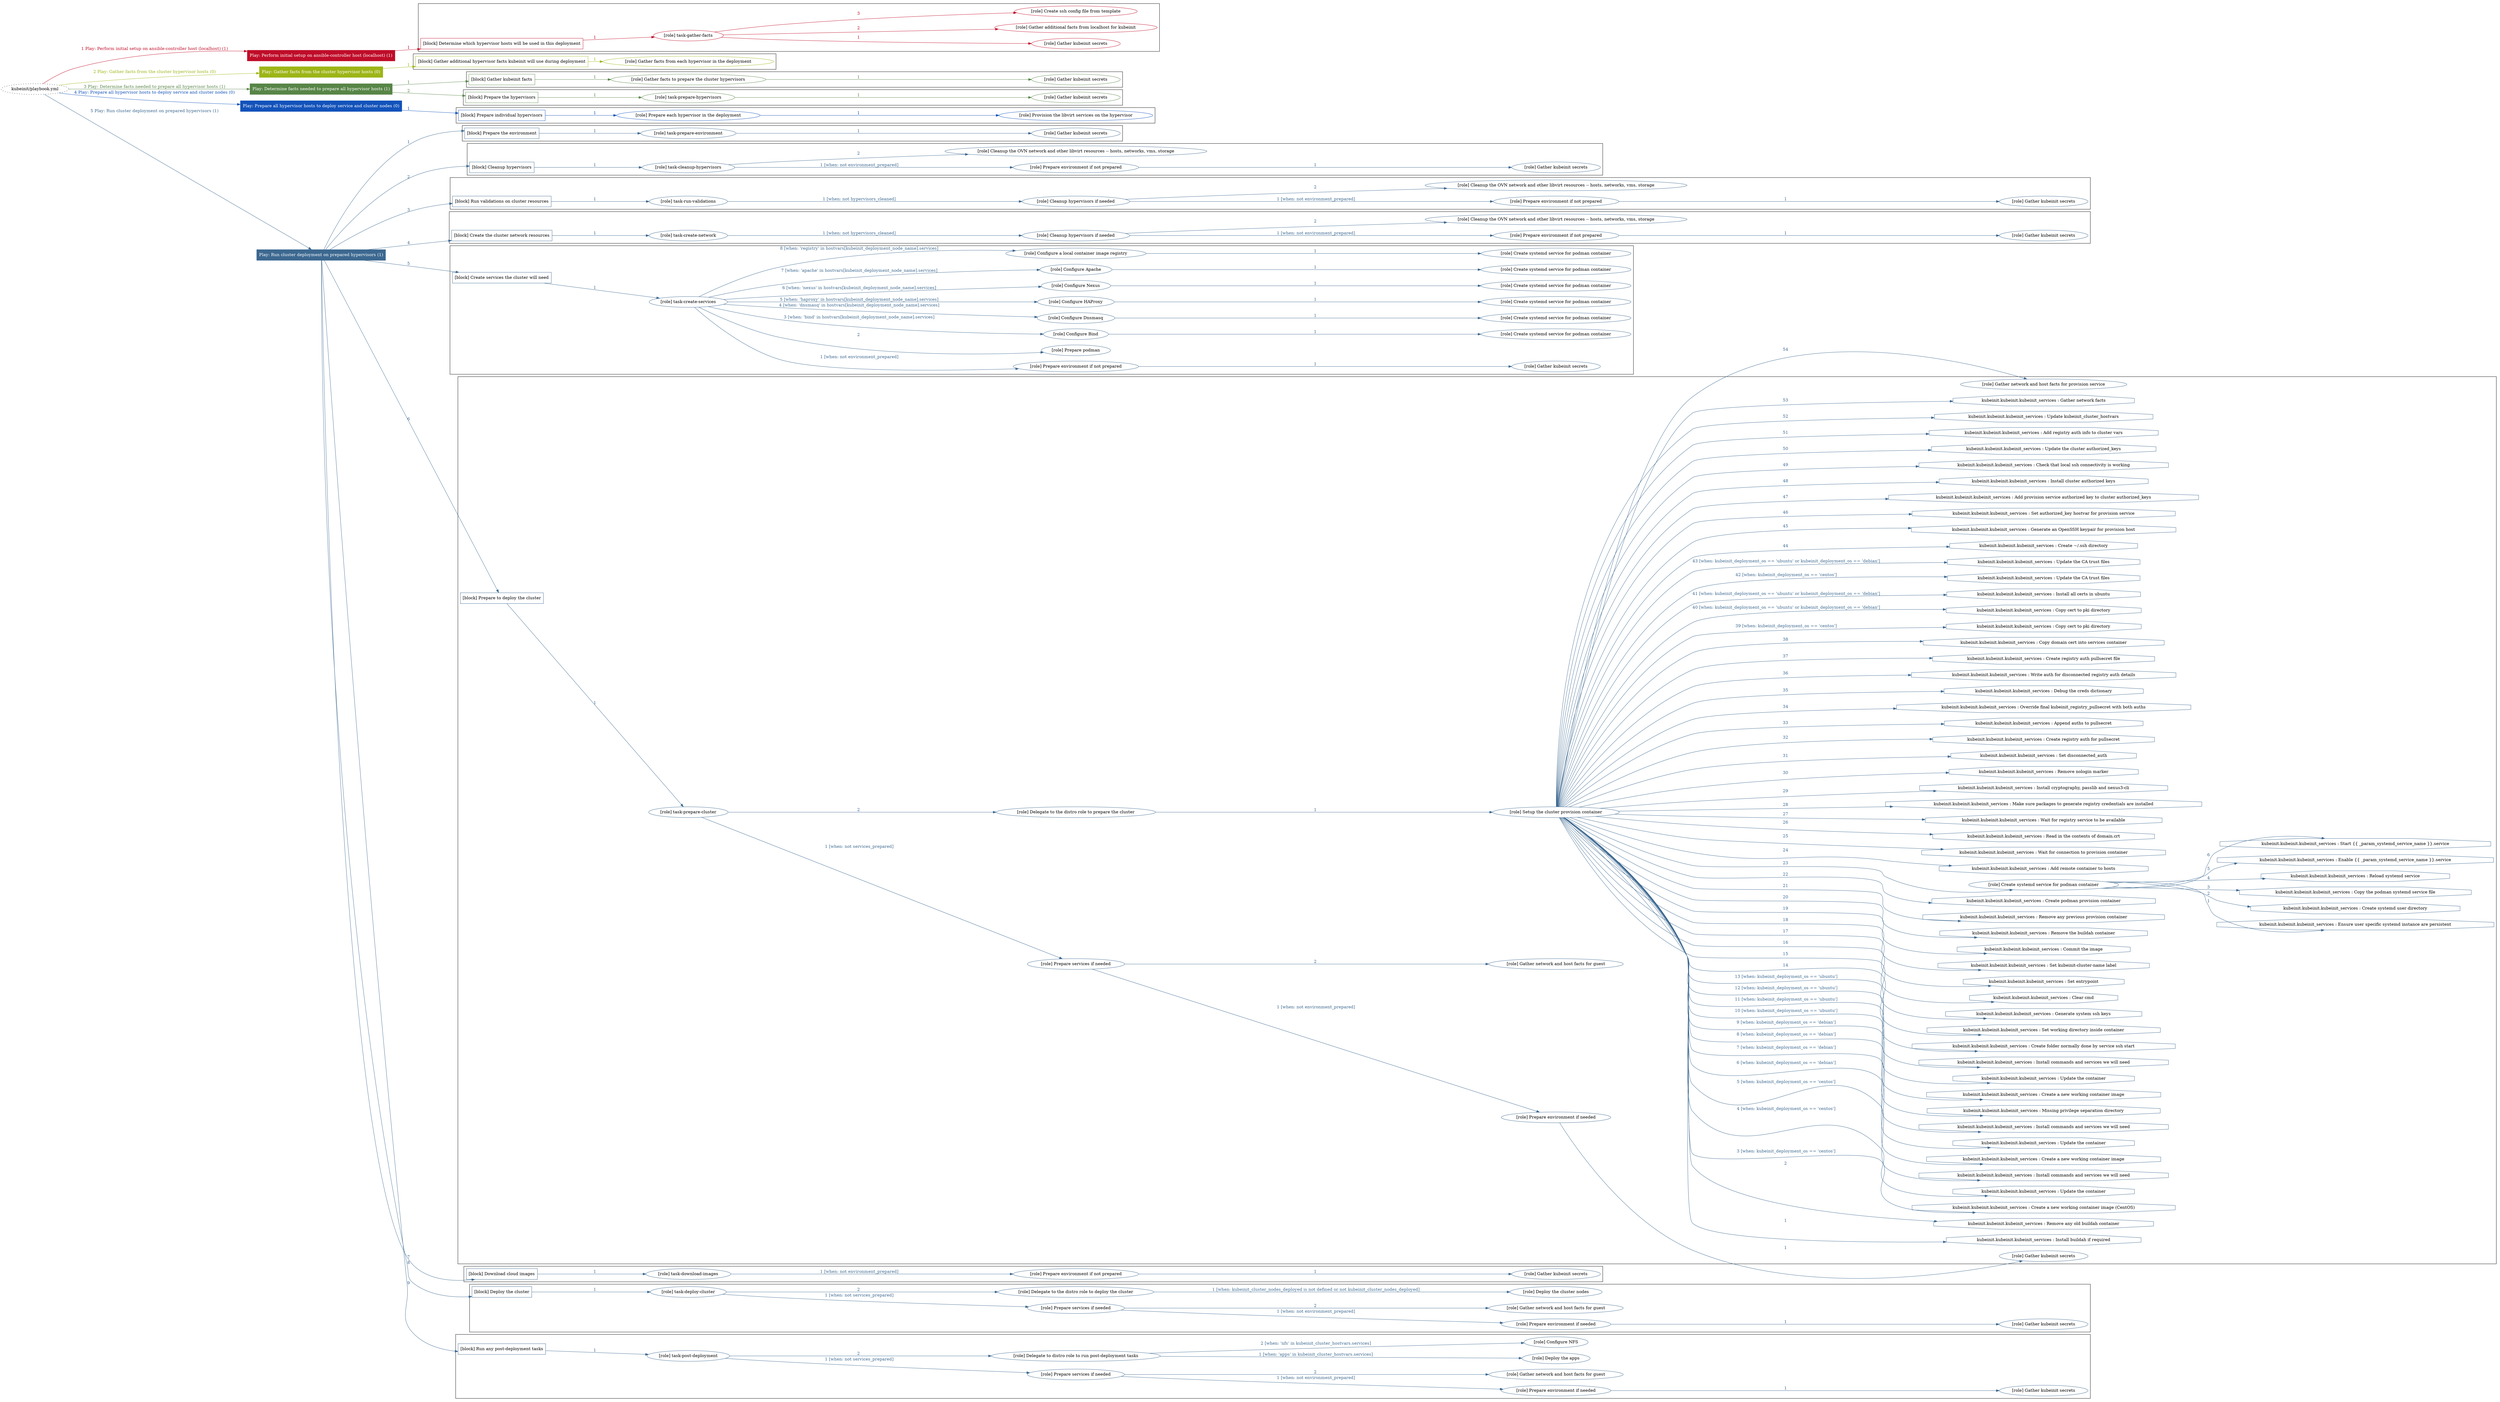 digraph {
	graph [concentrate=true ordering=in rankdir=LR ratio=fill]
	edge [esep=5 sep=10]
	"kubeinit/playbook.yml" [URL="/home/runner/work/kubeinit/kubeinit/kubeinit/playbook.yml" id=playbook_b22486cf style=dotted]
	"kubeinit/playbook.yml" -> play_ed430661 [label="1 Play: Perform initial setup on ansible-controller host (localhost) (1)" color="#bf0d29" fontcolor="#bf0d29" id=edge_play_ed430661 labeltooltip="1 Play: Perform initial setup on ansible-controller host (localhost) (1)" tooltip="1 Play: Perform initial setup on ansible-controller host (localhost) (1)"]
	subgraph "Play: Perform initial setup on ansible-controller host (localhost) (1)" {
		play_ed430661 [label="Play: Perform initial setup on ansible-controller host (localhost) (1)" URL="/home/runner/work/kubeinit/kubeinit/kubeinit/playbook.yml" color="#bf0d29" fontcolor="#ffffff" id=play_ed430661 shape=box style=filled tooltip=localhost]
		play_ed430661 -> block_0563094c [label=1 color="#bf0d29" fontcolor="#bf0d29" id=edge_block_0563094c labeltooltip=1 tooltip=1]
		subgraph cluster_block_0563094c {
			block_0563094c [label="[block] Determine which hypervisor hosts will be used in this deployment" URL="/home/runner/work/kubeinit/kubeinit/kubeinit/playbook.yml" color="#bf0d29" id=block_0563094c labeltooltip="Determine which hypervisor hosts will be used in this deployment" shape=box tooltip="Determine which hypervisor hosts will be used in this deployment"]
			block_0563094c -> role_6298880d [label="1 " color="#bf0d29" fontcolor="#bf0d29" id=edge_role_6298880d labeltooltip="1 " tooltip="1 "]
			subgraph "task-gather-facts" {
				role_6298880d [label="[role] task-gather-facts" URL="/home/runner/work/kubeinit/kubeinit/kubeinit/playbook.yml" color="#bf0d29" id=role_6298880d tooltip="task-gather-facts"]
				role_6298880d -> role_b2719ce1 [label="1 " color="#bf0d29" fontcolor="#bf0d29" id=edge_role_b2719ce1 labeltooltip="1 " tooltip="1 "]
				subgraph "Gather kubeinit secrets" {
					role_b2719ce1 [label="[role] Gather kubeinit secrets" URL="/home/runner/.ansible/collections/ansible_collections/kubeinit/kubeinit/roles/kubeinit_prepare/tasks/build_hypervisors_group.yml" color="#bf0d29" id=role_b2719ce1 tooltip="Gather kubeinit secrets"]
				}
				role_6298880d -> role_e48821e3 [label="2 " color="#bf0d29" fontcolor="#bf0d29" id=edge_role_e48821e3 labeltooltip="2 " tooltip="2 "]
				subgraph "Gather additional facts from localhost for kubeinit" {
					role_e48821e3 [label="[role] Gather additional facts from localhost for kubeinit" URL="/home/runner/.ansible/collections/ansible_collections/kubeinit/kubeinit/roles/kubeinit_prepare/tasks/build_hypervisors_group.yml" color="#bf0d29" id=role_e48821e3 tooltip="Gather additional facts from localhost for kubeinit"]
				}
				role_6298880d -> role_776dc6ee [label="3 " color="#bf0d29" fontcolor="#bf0d29" id=edge_role_776dc6ee labeltooltip="3 " tooltip="3 "]
				subgraph "Create ssh config file from template" {
					role_776dc6ee [label="[role] Create ssh config file from template" URL="/home/runner/.ansible/collections/ansible_collections/kubeinit/kubeinit/roles/kubeinit_prepare/tasks/build_hypervisors_group.yml" color="#bf0d29" id=role_776dc6ee tooltip="Create ssh config file from template"]
				}
			}
		}
	}
	"kubeinit/playbook.yml" -> play_5661a9ae [label="2 Play: Gather facts from the cluster hypervisor hosts (0)" color="#9db517" fontcolor="#9db517" id=edge_play_5661a9ae labeltooltip="2 Play: Gather facts from the cluster hypervisor hosts (0)" tooltip="2 Play: Gather facts from the cluster hypervisor hosts (0)"]
	subgraph "Play: Gather facts from the cluster hypervisor hosts (0)" {
		play_5661a9ae [label="Play: Gather facts from the cluster hypervisor hosts (0)" URL="/home/runner/work/kubeinit/kubeinit/kubeinit/playbook.yml" color="#9db517" fontcolor="#ffffff" id=play_5661a9ae shape=box style=filled tooltip="Play: Gather facts from the cluster hypervisor hosts (0)"]
		play_5661a9ae -> block_b4fe7f0a [label=1 color="#9db517" fontcolor="#9db517" id=edge_block_b4fe7f0a labeltooltip=1 tooltip=1]
		subgraph cluster_block_b4fe7f0a {
			block_b4fe7f0a [label="[block] Gather additional hypervisor facts kubeinit will use during deployment" URL="/home/runner/work/kubeinit/kubeinit/kubeinit/playbook.yml" color="#9db517" id=block_b4fe7f0a labeltooltip="Gather additional hypervisor facts kubeinit will use during deployment" shape=box tooltip="Gather additional hypervisor facts kubeinit will use during deployment"]
			block_b4fe7f0a -> role_0ab081e5 [label="1 " color="#9db517" fontcolor="#9db517" id=edge_role_0ab081e5 labeltooltip="1 " tooltip="1 "]
			subgraph "Gather facts from each hypervisor in the deployment" {
				role_0ab081e5 [label="[role] Gather facts from each hypervisor in the deployment" URL="/home/runner/work/kubeinit/kubeinit/kubeinit/playbook.yml" color="#9db517" id=role_0ab081e5 tooltip="Gather facts from each hypervisor in the deployment"]
			}
		}
	}
	"kubeinit/playbook.yml" -> play_d8ea5a8f [label="3 Play: Determine facts needed to prepare all hypervisor hosts (1)" color="#578547" fontcolor="#578547" id=edge_play_d8ea5a8f labeltooltip="3 Play: Determine facts needed to prepare all hypervisor hosts (1)" tooltip="3 Play: Determine facts needed to prepare all hypervisor hosts (1)"]
	subgraph "Play: Determine facts needed to prepare all hypervisor hosts (1)" {
		play_d8ea5a8f [label="Play: Determine facts needed to prepare all hypervisor hosts (1)" URL="/home/runner/work/kubeinit/kubeinit/kubeinit/playbook.yml" color="#578547" fontcolor="#ffffff" id=play_d8ea5a8f shape=box style=filled tooltip=localhost]
		play_d8ea5a8f -> block_caa732b7 [label=1 color="#578547" fontcolor="#578547" id=edge_block_caa732b7 labeltooltip=1 tooltip=1]
		subgraph cluster_block_caa732b7 {
			block_caa732b7 [label="[block] Gather kubeinit facts" URL="/home/runner/work/kubeinit/kubeinit/kubeinit/playbook.yml" color="#578547" id=block_caa732b7 labeltooltip="Gather kubeinit facts" shape=box tooltip="Gather kubeinit facts"]
			block_caa732b7 -> role_30200107 [label="1 " color="#578547" fontcolor="#578547" id=edge_role_30200107 labeltooltip="1 " tooltip="1 "]
			subgraph "Gather facts to prepare the cluster hypervisors" {
				role_30200107 [label="[role] Gather facts to prepare the cluster hypervisors" URL="/home/runner/work/kubeinit/kubeinit/kubeinit/playbook.yml" color="#578547" id=role_30200107 tooltip="Gather facts to prepare the cluster hypervisors"]
				role_30200107 -> role_2a52de3d [label="1 " color="#578547" fontcolor="#578547" id=edge_role_2a52de3d labeltooltip="1 " tooltip="1 "]
				subgraph "Gather kubeinit secrets" {
					role_2a52de3d [label="[role] Gather kubeinit secrets" URL="/home/runner/.ansible/collections/ansible_collections/kubeinit/kubeinit/roles/kubeinit_prepare/tasks/gather_kubeinit_facts.yml" color="#578547" id=role_2a52de3d tooltip="Gather kubeinit secrets"]
				}
			}
		}
		play_d8ea5a8f -> block_52492caa [label=2 color="#578547" fontcolor="#578547" id=edge_block_52492caa labeltooltip=2 tooltip=2]
		subgraph cluster_block_52492caa {
			block_52492caa [label="[block] Prepare the hypervisors" URL="/home/runner/work/kubeinit/kubeinit/kubeinit/playbook.yml" color="#578547" id=block_52492caa labeltooltip="Prepare the hypervisors" shape=box tooltip="Prepare the hypervisors"]
			block_52492caa -> role_7502efdb [label="1 " color="#578547" fontcolor="#578547" id=edge_role_7502efdb labeltooltip="1 " tooltip="1 "]
			subgraph "task-prepare-hypervisors" {
				role_7502efdb [label="[role] task-prepare-hypervisors" URL="/home/runner/work/kubeinit/kubeinit/kubeinit/playbook.yml" color="#578547" id=role_7502efdb tooltip="task-prepare-hypervisors"]
				role_7502efdb -> role_49932d17 [label="1 " color="#578547" fontcolor="#578547" id=edge_role_49932d17 labeltooltip="1 " tooltip="1 "]
				subgraph "Gather kubeinit secrets" {
					role_49932d17 [label="[role] Gather kubeinit secrets" URL="/home/runner/.ansible/collections/ansible_collections/kubeinit/kubeinit/roles/kubeinit_prepare/tasks/gather_kubeinit_facts.yml" color="#578547" id=role_49932d17 tooltip="Gather kubeinit secrets"]
				}
			}
		}
	}
	"kubeinit/playbook.yml" -> play_d3f556d3 [label="4 Play: Prepare all hypervisor hosts to deploy service and cluster nodes (0)" color="#1252ba" fontcolor="#1252ba" id=edge_play_d3f556d3 labeltooltip="4 Play: Prepare all hypervisor hosts to deploy service and cluster nodes (0)" tooltip="4 Play: Prepare all hypervisor hosts to deploy service and cluster nodes (0)"]
	subgraph "Play: Prepare all hypervisor hosts to deploy service and cluster nodes (0)" {
		play_d3f556d3 [label="Play: Prepare all hypervisor hosts to deploy service and cluster nodes (0)" URL="/home/runner/work/kubeinit/kubeinit/kubeinit/playbook.yml" color="#1252ba" fontcolor="#ffffff" id=play_d3f556d3 shape=box style=filled tooltip="Play: Prepare all hypervisor hosts to deploy service and cluster nodes (0)"]
		play_d3f556d3 -> block_97c377a5 [label=1 color="#1252ba" fontcolor="#1252ba" id=edge_block_97c377a5 labeltooltip=1 tooltip=1]
		subgraph cluster_block_97c377a5 {
			block_97c377a5 [label="[block] Prepare individual hypervisors" URL="/home/runner/work/kubeinit/kubeinit/kubeinit/playbook.yml" color="#1252ba" id=block_97c377a5 labeltooltip="Prepare individual hypervisors" shape=box tooltip="Prepare individual hypervisors"]
			block_97c377a5 -> role_9dabc761 [label="1 " color="#1252ba" fontcolor="#1252ba" id=edge_role_9dabc761 labeltooltip="1 " tooltip="1 "]
			subgraph "Prepare each hypervisor in the deployment" {
				role_9dabc761 [label="[role] Prepare each hypervisor in the deployment" URL="/home/runner/work/kubeinit/kubeinit/kubeinit/playbook.yml" color="#1252ba" id=role_9dabc761 tooltip="Prepare each hypervisor in the deployment"]
				role_9dabc761 -> role_e6dbce52 [label="1 " color="#1252ba" fontcolor="#1252ba" id=edge_role_e6dbce52 labeltooltip="1 " tooltip="1 "]
				subgraph "Provision the libvirt services on the hypervisor" {
					role_e6dbce52 [label="[role] Provision the libvirt services on the hypervisor" URL="/home/runner/.ansible/collections/ansible_collections/kubeinit/kubeinit/roles/kubeinit_prepare/tasks/prepare_hypervisor.yml" color="#1252ba" id=role_e6dbce52 tooltip="Provision the libvirt services on the hypervisor"]
				}
			}
		}
	}
	"kubeinit/playbook.yml" -> play_5f6f5001 [label="5 Play: Run cluster deployment on prepared hypervisors (1)" color="#3c6890" fontcolor="#3c6890" id=edge_play_5f6f5001 labeltooltip="5 Play: Run cluster deployment on prepared hypervisors (1)" tooltip="5 Play: Run cluster deployment on prepared hypervisors (1)"]
	subgraph "Play: Run cluster deployment on prepared hypervisors (1)" {
		play_5f6f5001 [label="Play: Run cluster deployment on prepared hypervisors (1)" URL="/home/runner/work/kubeinit/kubeinit/kubeinit/playbook.yml" color="#3c6890" fontcolor="#ffffff" id=play_5f6f5001 shape=box style=filled tooltip=localhost]
		play_5f6f5001 -> block_9a501f4e [label=1 color="#3c6890" fontcolor="#3c6890" id=edge_block_9a501f4e labeltooltip=1 tooltip=1]
		subgraph cluster_block_9a501f4e {
			block_9a501f4e [label="[block] Prepare the environment" URL="/home/runner/work/kubeinit/kubeinit/kubeinit/playbook.yml" color="#3c6890" id=block_9a501f4e labeltooltip="Prepare the environment" shape=box tooltip="Prepare the environment"]
			block_9a501f4e -> role_77f33259 [label="1 " color="#3c6890" fontcolor="#3c6890" id=edge_role_77f33259 labeltooltip="1 " tooltip="1 "]
			subgraph "task-prepare-environment" {
				role_77f33259 [label="[role] task-prepare-environment" URL="/home/runner/work/kubeinit/kubeinit/kubeinit/playbook.yml" color="#3c6890" id=role_77f33259 tooltip="task-prepare-environment"]
				role_77f33259 -> role_c4a888aa [label="1 " color="#3c6890" fontcolor="#3c6890" id=edge_role_c4a888aa labeltooltip="1 " tooltip="1 "]
				subgraph "Gather kubeinit secrets" {
					role_c4a888aa [label="[role] Gather kubeinit secrets" URL="/home/runner/.ansible/collections/ansible_collections/kubeinit/kubeinit/roles/kubeinit_prepare/tasks/gather_kubeinit_facts.yml" color="#3c6890" id=role_c4a888aa tooltip="Gather kubeinit secrets"]
				}
			}
		}
		play_5f6f5001 -> block_3d3f466b [label=2 color="#3c6890" fontcolor="#3c6890" id=edge_block_3d3f466b labeltooltip=2 tooltip=2]
		subgraph cluster_block_3d3f466b {
			block_3d3f466b [label="[block] Cleanup hypervisors" URL="/home/runner/work/kubeinit/kubeinit/kubeinit/playbook.yml" color="#3c6890" id=block_3d3f466b labeltooltip="Cleanup hypervisors" shape=box tooltip="Cleanup hypervisors"]
			block_3d3f466b -> role_f396f43e [label="1 " color="#3c6890" fontcolor="#3c6890" id=edge_role_f396f43e labeltooltip="1 " tooltip="1 "]
			subgraph "task-cleanup-hypervisors" {
				role_f396f43e [label="[role] task-cleanup-hypervisors" URL="/home/runner/work/kubeinit/kubeinit/kubeinit/playbook.yml" color="#3c6890" id=role_f396f43e tooltip="task-cleanup-hypervisors"]
				role_f396f43e -> role_8738cf1a [label="1 [when: not environment_prepared]" color="#3c6890" fontcolor="#3c6890" id=edge_role_8738cf1a labeltooltip="1 [when: not environment_prepared]" tooltip="1 [when: not environment_prepared]"]
				subgraph "Prepare environment if not prepared" {
					role_8738cf1a [label="[role] Prepare environment if not prepared" URL="/home/runner/.ansible/collections/ansible_collections/kubeinit/kubeinit/roles/kubeinit_prepare/tasks/cleanup_hypervisors.yml" color="#3c6890" id=role_8738cf1a tooltip="Prepare environment if not prepared"]
					role_8738cf1a -> role_0000ca09 [label="1 " color="#3c6890" fontcolor="#3c6890" id=edge_role_0000ca09 labeltooltip="1 " tooltip="1 "]
					subgraph "Gather kubeinit secrets" {
						role_0000ca09 [label="[role] Gather kubeinit secrets" URL="/home/runner/.ansible/collections/ansible_collections/kubeinit/kubeinit/roles/kubeinit_prepare/tasks/gather_kubeinit_facts.yml" color="#3c6890" id=role_0000ca09 tooltip="Gather kubeinit secrets"]
					}
				}
				role_f396f43e -> role_34e05c1e [label="2 " color="#3c6890" fontcolor="#3c6890" id=edge_role_34e05c1e labeltooltip="2 " tooltip="2 "]
				subgraph "Cleanup the OVN network and other libvirt resources -- hosts, networks, vms, storage" {
					role_34e05c1e [label="[role] Cleanup the OVN network and other libvirt resources -- hosts, networks, vms, storage" URL="/home/runner/.ansible/collections/ansible_collections/kubeinit/kubeinit/roles/kubeinit_prepare/tasks/cleanup_hypervisors.yml" color="#3c6890" id=role_34e05c1e tooltip="Cleanup the OVN network and other libvirt resources -- hosts, networks, vms, storage"]
				}
			}
		}
		play_5f6f5001 -> block_f2f55d89 [label=3 color="#3c6890" fontcolor="#3c6890" id=edge_block_f2f55d89 labeltooltip=3 tooltip=3]
		subgraph cluster_block_f2f55d89 {
			block_f2f55d89 [label="[block] Run validations on cluster resources" URL="/home/runner/work/kubeinit/kubeinit/kubeinit/playbook.yml" color="#3c6890" id=block_f2f55d89 labeltooltip="Run validations on cluster resources" shape=box tooltip="Run validations on cluster resources"]
			block_f2f55d89 -> role_d9c9663e [label="1 " color="#3c6890" fontcolor="#3c6890" id=edge_role_d9c9663e labeltooltip="1 " tooltip="1 "]
			subgraph "task-run-validations" {
				role_d9c9663e [label="[role] task-run-validations" URL="/home/runner/work/kubeinit/kubeinit/kubeinit/playbook.yml" color="#3c6890" id=role_d9c9663e tooltip="task-run-validations"]
				role_d9c9663e -> role_0fd407d7 [label="1 [when: not hypervisors_cleaned]" color="#3c6890" fontcolor="#3c6890" id=edge_role_0fd407d7 labeltooltip="1 [when: not hypervisors_cleaned]" tooltip="1 [when: not hypervisors_cleaned]"]
				subgraph "Cleanup hypervisors if needed" {
					role_0fd407d7 [label="[role] Cleanup hypervisors if needed" URL="/home/runner/.ansible/collections/ansible_collections/kubeinit/kubeinit/roles/kubeinit_validations/tasks/main.yml" color="#3c6890" id=role_0fd407d7 tooltip="Cleanup hypervisors if needed"]
					role_0fd407d7 -> role_1c5fe5eb [label="1 [when: not environment_prepared]" color="#3c6890" fontcolor="#3c6890" id=edge_role_1c5fe5eb labeltooltip="1 [when: not environment_prepared]" tooltip="1 [when: not environment_prepared]"]
					subgraph "Prepare environment if not prepared" {
						role_1c5fe5eb [label="[role] Prepare environment if not prepared" URL="/home/runner/.ansible/collections/ansible_collections/kubeinit/kubeinit/roles/kubeinit_prepare/tasks/cleanup_hypervisors.yml" color="#3c6890" id=role_1c5fe5eb tooltip="Prepare environment if not prepared"]
						role_1c5fe5eb -> role_011ca6c3 [label="1 " color="#3c6890" fontcolor="#3c6890" id=edge_role_011ca6c3 labeltooltip="1 " tooltip="1 "]
						subgraph "Gather kubeinit secrets" {
							role_011ca6c3 [label="[role] Gather kubeinit secrets" URL="/home/runner/.ansible/collections/ansible_collections/kubeinit/kubeinit/roles/kubeinit_prepare/tasks/gather_kubeinit_facts.yml" color="#3c6890" id=role_011ca6c3 tooltip="Gather kubeinit secrets"]
						}
					}
					role_0fd407d7 -> role_105f0127 [label="2 " color="#3c6890" fontcolor="#3c6890" id=edge_role_105f0127 labeltooltip="2 " tooltip="2 "]
					subgraph "Cleanup the OVN network and other libvirt resources -- hosts, networks, vms, storage" {
						role_105f0127 [label="[role] Cleanup the OVN network and other libvirt resources -- hosts, networks, vms, storage" URL="/home/runner/.ansible/collections/ansible_collections/kubeinit/kubeinit/roles/kubeinit_prepare/tasks/cleanup_hypervisors.yml" color="#3c6890" id=role_105f0127 tooltip="Cleanup the OVN network and other libvirt resources -- hosts, networks, vms, storage"]
					}
				}
			}
		}
		play_5f6f5001 -> block_94e67215 [label=4 color="#3c6890" fontcolor="#3c6890" id=edge_block_94e67215 labeltooltip=4 tooltip=4]
		subgraph cluster_block_94e67215 {
			block_94e67215 [label="[block] Create the cluster network resources" URL="/home/runner/work/kubeinit/kubeinit/kubeinit/playbook.yml" color="#3c6890" id=block_94e67215 labeltooltip="Create the cluster network resources" shape=box tooltip="Create the cluster network resources"]
			block_94e67215 -> role_1408232a [label="1 " color="#3c6890" fontcolor="#3c6890" id=edge_role_1408232a labeltooltip="1 " tooltip="1 "]
			subgraph "task-create-network" {
				role_1408232a [label="[role] task-create-network" URL="/home/runner/work/kubeinit/kubeinit/kubeinit/playbook.yml" color="#3c6890" id=role_1408232a tooltip="task-create-network"]
				role_1408232a -> role_86d76abf [label="1 [when: not hypervisors_cleaned]" color="#3c6890" fontcolor="#3c6890" id=edge_role_86d76abf labeltooltip="1 [when: not hypervisors_cleaned]" tooltip="1 [when: not hypervisors_cleaned]"]
				subgraph "Cleanup hypervisors if needed" {
					role_86d76abf [label="[role] Cleanup hypervisors if needed" URL="/home/runner/.ansible/collections/ansible_collections/kubeinit/kubeinit/roles/kubeinit_libvirt/tasks/create_network.yml" color="#3c6890" id=role_86d76abf tooltip="Cleanup hypervisors if needed"]
					role_86d76abf -> role_a094f07a [label="1 [when: not environment_prepared]" color="#3c6890" fontcolor="#3c6890" id=edge_role_a094f07a labeltooltip="1 [when: not environment_prepared]" tooltip="1 [when: not environment_prepared]"]
					subgraph "Prepare environment if not prepared" {
						role_a094f07a [label="[role] Prepare environment if not prepared" URL="/home/runner/.ansible/collections/ansible_collections/kubeinit/kubeinit/roles/kubeinit_prepare/tasks/cleanup_hypervisors.yml" color="#3c6890" id=role_a094f07a tooltip="Prepare environment if not prepared"]
						role_a094f07a -> role_499beac9 [label="1 " color="#3c6890" fontcolor="#3c6890" id=edge_role_499beac9 labeltooltip="1 " tooltip="1 "]
						subgraph "Gather kubeinit secrets" {
							role_499beac9 [label="[role] Gather kubeinit secrets" URL="/home/runner/.ansible/collections/ansible_collections/kubeinit/kubeinit/roles/kubeinit_prepare/tasks/gather_kubeinit_facts.yml" color="#3c6890" id=role_499beac9 tooltip="Gather kubeinit secrets"]
						}
					}
					role_86d76abf -> role_b1755747 [label="2 " color="#3c6890" fontcolor="#3c6890" id=edge_role_b1755747 labeltooltip="2 " tooltip="2 "]
					subgraph "Cleanup the OVN network and other libvirt resources -- hosts, networks, vms, storage" {
						role_b1755747 [label="[role] Cleanup the OVN network and other libvirt resources -- hosts, networks, vms, storage" URL="/home/runner/.ansible/collections/ansible_collections/kubeinit/kubeinit/roles/kubeinit_prepare/tasks/cleanup_hypervisors.yml" color="#3c6890" id=role_b1755747 tooltip="Cleanup the OVN network and other libvirt resources -- hosts, networks, vms, storage"]
					}
				}
			}
		}
		play_5f6f5001 -> block_d967201b [label=5 color="#3c6890" fontcolor="#3c6890" id=edge_block_d967201b labeltooltip=5 tooltip=5]
		subgraph cluster_block_d967201b {
			block_d967201b [label="[block] Create services the cluster will need" URL="/home/runner/work/kubeinit/kubeinit/kubeinit/playbook.yml" color="#3c6890" id=block_d967201b labeltooltip="Create services the cluster will need" shape=box tooltip="Create services the cluster will need"]
			block_d967201b -> role_c3e20bf7 [label="1 " color="#3c6890" fontcolor="#3c6890" id=edge_role_c3e20bf7 labeltooltip="1 " tooltip="1 "]
			subgraph "task-create-services" {
				role_c3e20bf7 [label="[role] task-create-services" URL="/home/runner/work/kubeinit/kubeinit/kubeinit/playbook.yml" color="#3c6890" id=role_c3e20bf7 tooltip="task-create-services"]
				role_c3e20bf7 -> role_9764b37c [label="1 [when: not environment_prepared]" color="#3c6890" fontcolor="#3c6890" id=edge_role_9764b37c labeltooltip="1 [when: not environment_prepared]" tooltip="1 [when: not environment_prepared]"]
				subgraph "Prepare environment if not prepared" {
					role_9764b37c [label="[role] Prepare environment if not prepared" URL="/home/runner/.ansible/collections/ansible_collections/kubeinit/kubeinit/roles/kubeinit_services/tasks/main.yml" color="#3c6890" id=role_9764b37c tooltip="Prepare environment if not prepared"]
					role_9764b37c -> role_bfd00da3 [label="1 " color="#3c6890" fontcolor="#3c6890" id=edge_role_bfd00da3 labeltooltip="1 " tooltip="1 "]
					subgraph "Gather kubeinit secrets" {
						role_bfd00da3 [label="[role] Gather kubeinit secrets" URL="/home/runner/.ansible/collections/ansible_collections/kubeinit/kubeinit/roles/kubeinit_prepare/tasks/gather_kubeinit_facts.yml" color="#3c6890" id=role_bfd00da3 tooltip="Gather kubeinit secrets"]
					}
				}
				role_c3e20bf7 -> role_0a121949 [label="2 " color="#3c6890" fontcolor="#3c6890" id=edge_role_0a121949 labeltooltip="2 " tooltip="2 "]
				subgraph "Prepare podman" {
					role_0a121949 [label="[role] Prepare podman" URL="/home/runner/.ansible/collections/ansible_collections/kubeinit/kubeinit/roles/kubeinit_services/tasks/00_create_service_pod.yml" color="#3c6890" id=role_0a121949 tooltip="Prepare podman"]
				}
				role_c3e20bf7 -> role_64819711 [label="3 [when: 'bind' in hostvars[kubeinit_deployment_node_name].services]" color="#3c6890" fontcolor="#3c6890" id=edge_role_64819711 labeltooltip="3 [when: 'bind' in hostvars[kubeinit_deployment_node_name].services]" tooltip="3 [when: 'bind' in hostvars[kubeinit_deployment_node_name].services]"]
				subgraph "Configure Bind" {
					role_64819711 [label="[role] Configure Bind" URL="/home/runner/.ansible/collections/ansible_collections/kubeinit/kubeinit/roles/kubeinit_services/tasks/start_services_containers.yml" color="#3c6890" id=role_64819711 tooltip="Configure Bind"]
					role_64819711 -> role_0bdb7ab9 [label="1 " color="#3c6890" fontcolor="#3c6890" id=edge_role_0bdb7ab9 labeltooltip="1 " tooltip="1 "]
					subgraph "Create systemd service for podman container" {
						role_0bdb7ab9 [label="[role] Create systemd service for podman container" URL="/home/runner/.ansible/collections/ansible_collections/kubeinit/kubeinit/roles/kubeinit_bind/tasks/main.yml" color="#3c6890" id=role_0bdb7ab9 tooltip="Create systemd service for podman container"]
					}
				}
				role_c3e20bf7 -> role_e3c62bd9 [label="4 [when: 'dnsmasq' in hostvars[kubeinit_deployment_node_name].services]" color="#3c6890" fontcolor="#3c6890" id=edge_role_e3c62bd9 labeltooltip="4 [when: 'dnsmasq' in hostvars[kubeinit_deployment_node_name].services]" tooltip="4 [when: 'dnsmasq' in hostvars[kubeinit_deployment_node_name].services]"]
				subgraph "Configure Dnsmasq" {
					role_e3c62bd9 [label="[role] Configure Dnsmasq" URL="/home/runner/.ansible/collections/ansible_collections/kubeinit/kubeinit/roles/kubeinit_services/tasks/start_services_containers.yml" color="#3c6890" id=role_e3c62bd9 tooltip="Configure Dnsmasq"]
					role_e3c62bd9 -> role_9f815eec [label="1 " color="#3c6890" fontcolor="#3c6890" id=edge_role_9f815eec labeltooltip="1 " tooltip="1 "]
					subgraph "Create systemd service for podman container" {
						role_9f815eec [label="[role] Create systemd service for podman container" URL="/home/runner/.ansible/collections/ansible_collections/kubeinit/kubeinit/roles/kubeinit_dnsmasq/tasks/main.yml" color="#3c6890" id=role_9f815eec tooltip="Create systemd service for podman container"]
					}
				}
				role_c3e20bf7 -> role_24a796c9 [label="5 [when: 'haproxy' in hostvars[kubeinit_deployment_node_name].services]" color="#3c6890" fontcolor="#3c6890" id=edge_role_24a796c9 labeltooltip="5 [when: 'haproxy' in hostvars[kubeinit_deployment_node_name].services]" tooltip="5 [when: 'haproxy' in hostvars[kubeinit_deployment_node_name].services]"]
				subgraph "Configure HAProxy" {
					role_24a796c9 [label="[role] Configure HAProxy" URL="/home/runner/.ansible/collections/ansible_collections/kubeinit/kubeinit/roles/kubeinit_services/tasks/start_services_containers.yml" color="#3c6890" id=role_24a796c9 tooltip="Configure HAProxy"]
					role_24a796c9 -> role_c3266a1f [label="1 " color="#3c6890" fontcolor="#3c6890" id=edge_role_c3266a1f labeltooltip="1 " tooltip="1 "]
					subgraph "Create systemd service for podman container" {
						role_c3266a1f [label="[role] Create systemd service for podman container" URL="/home/runner/.ansible/collections/ansible_collections/kubeinit/kubeinit/roles/kubeinit_haproxy/tasks/main.yml" color="#3c6890" id=role_c3266a1f tooltip="Create systemd service for podman container"]
					}
				}
				role_c3e20bf7 -> role_07f131d2 [label="6 [when: 'nexus' in hostvars[kubeinit_deployment_node_name].services]" color="#3c6890" fontcolor="#3c6890" id=edge_role_07f131d2 labeltooltip="6 [when: 'nexus' in hostvars[kubeinit_deployment_node_name].services]" tooltip="6 [when: 'nexus' in hostvars[kubeinit_deployment_node_name].services]"]
				subgraph "Configure Nexus" {
					role_07f131d2 [label="[role] Configure Nexus" URL="/home/runner/.ansible/collections/ansible_collections/kubeinit/kubeinit/roles/kubeinit_services/tasks/start_services_containers.yml" color="#3c6890" id=role_07f131d2 tooltip="Configure Nexus"]
					role_07f131d2 -> role_739f267b [label="1 " color="#3c6890" fontcolor="#3c6890" id=edge_role_739f267b labeltooltip="1 " tooltip="1 "]
					subgraph "Create systemd service for podman container" {
						role_739f267b [label="[role] Create systemd service for podman container" URL="/home/runner/.ansible/collections/ansible_collections/kubeinit/kubeinit/roles/kubeinit_nexus/tasks/main.yml" color="#3c6890" id=role_739f267b tooltip="Create systemd service for podman container"]
					}
				}
				role_c3e20bf7 -> role_09204360 [label="7 [when: 'apache' in hostvars[kubeinit_deployment_node_name].services]" color="#3c6890" fontcolor="#3c6890" id=edge_role_09204360 labeltooltip="7 [when: 'apache' in hostvars[kubeinit_deployment_node_name].services]" tooltip="7 [when: 'apache' in hostvars[kubeinit_deployment_node_name].services]"]
				subgraph "Configure Apache" {
					role_09204360 [label="[role] Configure Apache" URL="/home/runner/.ansible/collections/ansible_collections/kubeinit/kubeinit/roles/kubeinit_services/tasks/start_services_containers.yml" color="#3c6890" id=role_09204360 tooltip="Configure Apache"]
					role_09204360 -> role_58047dfb [label="1 " color="#3c6890" fontcolor="#3c6890" id=edge_role_58047dfb labeltooltip="1 " tooltip="1 "]
					subgraph "Create systemd service for podman container" {
						role_58047dfb [label="[role] Create systemd service for podman container" URL="/home/runner/.ansible/collections/ansible_collections/kubeinit/kubeinit/roles/kubeinit_apache/tasks/main.yml" color="#3c6890" id=role_58047dfb tooltip="Create systemd service for podman container"]
					}
				}
				role_c3e20bf7 -> role_e5e8c380 [label="8 [when: 'registry' in hostvars[kubeinit_deployment_node_name].services]" color="#3c6890" fontcolor="#3c6890" id=edge_role_e5e8c380 labeltooltip="8 [when: 'registry' in hostvars[kubeinit_deployment_node_name].services]" tooltip="8 [when: 'registry' in hostvars[kubeinit_deployment_node_name].services]"]
				subgraph "Configure a local container image registry" {
					role_e5e8c380 [label="[role] Configure a local container image registry" URL="/home/runner/.ansible/collections/ansible_collections/kubeinit/kubeinit/roles/kubeinit_services/tasks/start_services_containers.yml" color="#3c6890" id=role_e5e8c380 tooltip="Configure a local container image registry"]
					role_e5e8c380 -> role_d33c5f59 [label="1 " color="#3c6890" fontcolor="#3c6890" id=edge_role_d33c5f59 labeltooltip="1 " tooltip="1 "]
					subgraph "Create systemd service for podman container" {
						role_d33c5f59 [label="[role] Create systemd service for podman container" URL="/home/runner/.ansible/collections/ansible_collections/kubeinit/kubeinit/roles/kubeinit_registry/tasks/main.yml" color="#3c6890" id=role_d33c5f59 tooltip="Create systemd service for podman container"]
					}
				}
			}
		}
		play_5f6f5001 -> block_09e5d91f [label=6 color="#3c6890" fontcolor="#3c6890" id=edge_block_09e5d91f labeltooltip=6 tooltip=6]
		subgraph cluster_block_09e5d91f {
			block_09e5d91f [label="[block] Prepare to deploy the cluster" URL="/home/runner/work/kubeinit/kubeinit/kubeinit/playbook.yml" color="#3c6890" id=block_09e5d91f labeltooltip="Prepare to deploy the cluster" shape=box tooltip="Prepare to deploy the cluster"]
			block_09e5d91f -> role_43194717 [label="1 " color="#3c6890" fontcolor="#3c6890" id=edge_role_43194717 labeltooltip="1 " tooltip="1 "]
			subgraph "task-prepare-cluster" {
				role_43194717 [label="[role] task-prepare-cluster" URL="/home/runner/work/kubeinit/kubeinit/kubeinit/playbook.yml" color="#3c6890" id=role_43194717 tooltip="task-prepare-cluster"]
				role_43194717 -> role_eaaedb5d [label="1 [when: not services_prepared]" color="#3c6890" fontcolor="#3c6890" id=edge_role_eaaedb5d labeltooltip="1 [when: not services_prepared]" tooltip="1 [when: not services_prepared]"]
				subgraph "Prepare services if needed" {
					role_eaaedb5d [label="[role] Prepare services if needed" URL="/home/runner/.ansible/collections/ansible_collections/kubeinit/kubeinit/roles/kubeinit_prepare/tasks/prepare_cluster.yml" color="#3c6890" id=role_eaaedb5d tooltip="Prepare services if needed"]
					role_eaaedb5d -> role_580949f3 [label="1 [when: not environment_prepared]" color="#3c6890" fontcolor="#3c6890" id=edge_role_580949f3 labeltooltip="1 [when: not environment_prepared]" tooltip="1 [when: not environment_prepared]"]
					subgraph "Prepare environment if needed" {
						role_580949f3 [label="[role] Prepare environment if needed" URL="/home/runner/.ansible/collections/ansible_collections/kubeinit/kubeinit/roles/kubeinit_services/tasks/prepare_services.yml" color="#3c6890" id=role_580949f3 tooltip="Prepare environment if needed"]
						role_580949f3 -> role_db48f2a6 [label="1 " color="#3c6890" fontcolor="#3c6890" id=edge_role_db48f2a6 labeltooltip="1 " tooltip="1 "]
						subgraph "Gather kubeinit secrets" {
							role_db48f2a6 [label="[role] Gather kubeinit secrets" URL="/home/runner/.ansible/collections/ansible_collections/kubeinit/kubeinit/roles/kubeinit_prepare/tasks/gather_kubeinit_facts.yml" color="#3c6890" id=role_db48f2a6 tooltip="Gather kubeinit secrets"]
						}
					}
					role_eaaedb5d -> role_52639769 [label="2 " color="#3c6890" fontcolor="#3c6890" id=edge_role_52639769 labeltooltip="2 " tooltip="2 "]
					subgraph "Gather network and host facts for guest" {
						role_52639769 [label="[role] Gather network and host facts for guest" URL="/home/runner/.ansible/collections/ansible_collections/kubeinit/kubeinit/roles/kubeinit_services/tasks/prepare_services.yml" color="#3c6890" id=role_52639769 tooltip="Gather network and host facts for guest"]
					}
				}
				role_43194717 -> role_e55f5754 [label="2 " color="#3c6890" fontcolor="#3c6890" id=edge_role_e55f5754 labeltooltip="2 " tooltip="2 "]
				subgraph "Delegate to the distro role to prepare the cluster" {
					role_e55f5754 [label="[role] Delegate to the distro role to prepare the cluster" URL="/home/runner/.ansible/collections/ansible_collections/kubeinit/kubeinit/roles/kubeinit_prepare/tasks/prepare_cluster.yml" color="#3c6890" id=role_e55f5754 tooltip="Delegate to the distro role to prepare the cluster"]
					role_e55f5754 -> role_6764152c [label="1 " color="#3c6890" fontcolor="#3c6890" id=edge_role_6764152c labeltooltip="1 " tooltip="1 "]
					subgraph "Setup the cluster provision container" {
						role_6764152c [label="[role] Setup the cluster provision container" URL="/home/runner/.ansible/collections/ansible_collections/kubeinit/kubeinit/roles/kubeinit_cdk/tasks/prepare_cluster.yml" color="#3c6890" id=role_6764152c tooltip="Setup the cluster provision container"]
						task_f1d05864 [label="kubeinit.kubeinit.kubeinit_services : Install buildah if required" URL="/home/runner/.ansible/collections/ansible_collections/kubeinit/kubeinit/roles/kubeinit_services/tasks/create_provision_container.yml" color="#3c6890" id=task_f1d05864 shape=octagon tooltip="kubeinit.kubeinit.kubeinit_services : Install buildah if required"]
						role_6764152c -> task_f1d05864 [label="1 " color="#3c6890" fontcolor="#3c6890" id=edge_task_f1d05864 labeltooltip="1 " tooltip="1 "]
						task_d9723823 [label="kubeinit.kubeinit.kubeinit_services : Remove any old buildah container" URL="/home/runner/.ansible/collections/ansible_collections/kubeinit/kubeinit/roles/kubeinit_services/tasks/create_provision_container.yml" color="#3c6890" id=task_d9723823 shape=octagon tooltip="kubeinit.kubeinit.kubeinit_services : Remove any old buildah container"]
						role_6764152c -> task_d9723823 [label="2 " color="#3c6890" fontcolor="#3c6890" id=edge_task_d9723823 labeltooltip="2 " tooltip="2 "]
						task_bd3da68c [label="kubeinit.kubeinit.kubeinit_services : Create a new working container image (CentOS)" URL="/home/runner/.ansible/collections/ansible_collections/kubeinit/kubeinit/roles/kubeinit_services/tasks/create_provision_container.yml" color="#3c6890" id=task_bd3da68c shape=octagon tooltip="kubeinit.kubeinit.kubeinit_services : Create a new working container image (CentOS)"]
						role_6764152c -> task_bd3da68c [label="3 [when: kubeinit_deployment_os == 'centos']" color="#3c6890" fontcolor="#3c6890" id=edge_task_bd3da68c labeltooltip="3 [when: kubeinit_deployment_os == 'centos']" tooltip="3 [when: kubeinit_deployment_os == 'centos']"]
						task_b7ed214b [label="kubeinit.kubeinit.kubeinit_services : Update the container" URL="/home/runner/.ansible/collections/ansible_collections/kubeinit/kubeinit/roles/kubeinit_services/tasks/create_provision_container.yml" color="#3c6890" id=task_b7ed214b shape=octagon tooltip="kubeinit.kubeinit.kubeinit_services : Update the container"]
						role_6764152c -> task_b7ed214b [label="4 [when: kubeinit_deployment_os == 'centos']" color="#3c6890" fontcolor="#3c6890" id=edge_task_b7ed214b labeltooltip="4 [when: kubeinit_deployment_os == 'centos']" tooltip="4 [when: kubeinit_deployment_os == 'centos']"]
						task_bab2de10 [label="kubeinit.kubeinit.kubeinit_services : Install commands and services we will need" URL="/home/runner/.ansible/collections/ansible_collections/kubeinit/kubeinit/roles/kubeinit_services/tasks/create_provision_container.yml" color="#3c6890" id=task_bab2de10 shape=octagon tooltip="kubeinit.kubeinit.kubeinit_services : Install commands and services we will need"]
						role_6764152c -> task_bab2de10 [label="5 [when: kubeinit_deployment_os == 'centos']" color="#3c6890" fontcolor="#3c6890" id=edge_task_bab2de10 labeltooltip="5 [when: kubeinit_deployment_os == 'centos']" tooltip="5 [when: kubeinit_deployment_os == 'centos']"]
						task_cb31a4b0 [label="kubeinit.kubeinit.kubeinit_services : Create a new working container image" URL="/home/runner/.ansible/collections/ansible_collections/kubeinit/kubeinit/roles/kubeinit_services/tasks/create_provision_container.yml" color="#3c6890" id=task_cb31a4b0 shape=octagon tooltip="kubeinit.kubeinit.kubeinit_services : Create a new working container image"]
						role_6764152c -> task_cb31a4b0 [label="6 [when: kubeinit_deployment_os == 'debian']" color="#3c6890" fontcolor="#3c6890" id=edge_task_cb31a4b0 labeltooltip="6 [when: kubeinit_deployment_os == 'debian']" tooltip="6 [when: kubeinit_deployment_os == 'debian']"]
						task_6265ea20 [label="kubeinit.kubeinit.kubeinit_services : Update the container" URL="/home/runner/.ansible/collections/ansible_collections/kubeinit/kubeinit/roles/kubeinit_services/tasks/create_provision_container.yml" color="#3c6890" id=task_6265ea20 shape=octagon tooltip="kubeinit.kubeinit.kubeinit_services : Update the container"]
						role_6764152c -> task_6265ea20 [label="7 [when: kubeinit_deployment_os == 'debian']" color="#3c6890" fontcolor="#3c6890" id=edge_task_6265ea20 labeltooltip="7 [when: kubeinit_deployment_os == 'debian']" tooltip="7 [when: kubeinit_deployment_os == 'debian']"]
						task_f8744197 [label="kubeinit.kubeinit.kubeinit_services : Install commands and services we will need" URL="/home/runner/.ansible/collections/ansible_collections/kubeinit/kubeinit/roles/kubeinit_services/tasks/create_provision_container.yml" color="#3c6890" id=task_f8744197 shape=octagon tooltip="kubeinit.kubeinit.kubeinit_services : Install commands and services we will need"]
						role_6764152c -> task_f8744197 [label="8 [when: kubeinit_deployment_os == 'debian']" color="#3c6890" fontcolor="#3c6890" id=edge_task_f8744197 labeltooltip="8 [when: kubeinit_deployment_os == 'debian']" tooltip="8 [when: kubeinit_deployment_os == 'debian']"]
						task_2031b98a [label="kubeinit.kubeinit.kubeinit_services : Missing privilege separation directory" URL="/home/runner/.ansible/collections/ansible_collections/kubeinit/kubeinit/roles/kubeinit_services/tasks/create_provision_container.yml" color="#3c6890" id=task_2031b98a shape=octagon tooltip="kubeinit.kubeinit.kubeinit_services : Missing privilege separation directory"]
						role_6764152c -> task_2031b98a [label="9 [when: kubeinit_deployment_os == 'debian']" color="#3c6890" fontcolor="#3c6890" id=edge_task_2031b98a labeltooltip="9 [when: kubeinit_deployment_os == 'debian']" tooltip="9 [when: kubeinit_deployment_os == 'debian']"]
						task_162b6bac [label="kubeinit.kubeinit.kubeinit_services : Create a new working container image" URL="/home/runner/.ansible/collections/ansible_collections/kubeinit/kubeinit/roles/kubeinit_services/tasks/create_provision_container.yml" color="#3c6890" id=task_162b6bac shape=octagon tooltip="kubeinit.kubeinit.kubeinit_services : Create a new working container image"]
						role_6764152c -> task_162b6bac [label="10 [when: kubeinit_deployment_os == 'ubuntu']" color="#3c6890" fontcolor="#3c6890" id=edge_task_162b6bac labeltooltip="10 [when: kubeinit_deployment_os == 'ubuntu']" tooltip="10 [when: kubeinit_deployment_os == 'ubuntu']"]
						task_63f9f7b2 [label="kubeinit.kubeinit.kubeinit_services : Update the container" URL="/home/runner/.ansible/collections/ansible_collections/kubeinit/kubeinit/roles/kubeinit_services/tasks/create_provision_container.yml" color="#3c6890" id=task_63f9f7b2 shape=octagon tooltip="kubeinit.kubeinit.kubeinit_services : Update the container"]
						role_6764152c -> task_63f9f7b2 [label="11 [when: kubeinit_deployment_os == 'ubuntu']" color="#3c6890" fontcolor="#3c6890" id=edge_task_63f9f7b2 labeltooltip="11 [when: kubeinit_deployment_os == 'ubuntu']" tooltip="11 [when: kubeinit_deployment_os == 'ubuntu']"]
						task_e1f34d9b [label="kubeinit.kubeinit.kubeinit_services : Install commands and services we will need" URL="/home/runner/.ansible/collections/ansible_collections/kubeinit/kubeinit/roles/kubeinit_services/tasks/create_provision_container.yml" color="#3c6890" id=task_e1f34d9b shape=octagon tooltip="kubeinit.kubeinit.kubeinit_services : Install commands and services we will need"]
						role_6764152c -> task_e1f34d9b [label="12 [when: kubeinit_deployment_os == 'ubuntu']" color="#3c6890" fontcolor="#3c6890" id=edge_task_e1f34d9b labeltooltip="12 [when: kubeinit_deployment_os == 'ubuntu']" tooltip="12 [when: kubeinit_deployment_os == 'ubuntu']"]
						task_4b09a3d4 [label="kubeinit.kubeinit.kubeinit_services : Create folder normally done by service ssh start" URL="/home/runner/.ansible/collections/ansible_collections/kubeinit/kubeinit/roles/kubeinit_services/tasks/create_provision_container.yml" color="#3c6890" id=task_4b09a3d4 shape=octagon tooltip="kubeinit.kubeinit.kubeinit_services : Create folder normally done by service ssh start"]
						role_6764152c -> task_4b09a3d4 [label="13 [when: kubeinit_deployment_os == 'ubuntu']" color="#3c6890" fontcolor="#3c6890" id=edge_task_4b09a3d4 labeltooltip="13 [when: kubeinit_deployment_os == 'ubuntu']" tooltip="13 [when: kubeinit_deployment_os == 'ubuntu']"]
						task_bd646ada [label="kubeinit.kubeinit.kubeinit_services : Set working directory inside container" URL="/home/runner/.ansible/collections/ansible_collections/kubeinit/kubeinit/roles/kubeinit_services/tasks/create_provision_container.yml" color="#3c6890" id=task_bd646ada shape=octagon tooltip="kubeinit.kubeinit.kubeinit_services : Set working directory inside container"]
						role_6764152c -> task_bd646ada [label="14 " color="#3c6890" fontcolor="#3c6890" id=edge_task_bd646ada labeltooltip="14 " tooltip="14 "]
						task_4596c56a [label="kubeinit.kubeinit.kubeinit_services : Generate system ssh keys" URL="/home/runner/.ansible/collections/ansible_collections/kubeinit/kubeinit/roles/kubeinit_services/tasks/create_provision_container.yml" color="#3c6890" id=task_4596c56a shape=octagon tooltip="kubeinit.kubeinit.kubeinit_services : Generate system ssh keys"]
						role_6764152c -> task_4596c56a [label="15 " color="#3c6890" fontcolor="#3c6890" id=edge_task_4596c56a labeltooltip="15 " tooltip="15 "]
						task_648f189f [label="kubeinit.kubeinit.kubeinit_services : Clear cmd" URL="/home/runner/.ansible/collections/ansible_collections/kubeinit/kubeinit/roles/kubeinit_services/tasks/create_provision_container.yml" color="#3c6890" id=task_648f189f shape=octagon tooltip="kubeinit.kubeinit.kubeinit_services : Clear cmd"]
						role_6764152c -> task_648f189f [label="16 " color="#3c6890" fontcolor="#3c6890" id=edge_task_648f189f labeltooltip="16 " tooltip="16 "]
						task_d4ec0964 [label="kubeinit.kubeinit.kubeinit_services : Set entrypoint" URL="/home/runner/.ansible/collections/ansible_collections/kubeinit/kubeinit/roles/kubeinit_services/tasks/create_provision_container.yml" color="#3c6890" id=task_d4ec0964 shape=octagon tooltip="kubeinit.kubeinit.kubeinit_services : Set entrypoint"]
						role_6764152c -> task_d4ec0964 [label="17 " color="#3c6890" fontcolor="#3c6890" id=edge_task_d4ec0964 labeltooltip="17 " tooltip="17 "]
						task_77623fc1 [label="kubeinit.kubeinit.kubeinit_services : Set kubeinit-cluster-name label" URL="/home/runner/.ansible/collections/ansible_collections/kubeinit/kubeinit/roles/kubeinit_services/tasks/create_provision_container.yml" color="#3c6890" id=task_77623fc1 shape=octagon tooltip="kubeinit.kubeinit.kubeinit_services : Set kubeinit-cluster-name label"]
						role_6764152c -> task_77623fc1 [label="18 " color="#3c6890" fontcolor="#3c6890" id=edge_task_77623fc1 labeltooltip="18 " tooltip="18 "]
						task_3989743e [label="kubeinit.kubeinit.kubeinit_services : Commit the image" URL="/home/runner/.ansible/collections/ansible_collections/kubeinit/kubeinit/roles/kubeinit_services/tasks/create_provision_container.yml" color="#3c6890" id=task_3989743e shape=octagon tooltip="kubeinit.kubeinit.kubeinit_services : Commit the image"]
						role_6764152c -> task_3989743e [label="19 " color="#3c6890" fontcolor="#3c6890" id=edge_task_3989743e labeltooltip="19 " tooltip="19 "]
						task_313caf30 [label="kubeinit.kubeinit.kubeinit_services : Remove the buildah container" URL="/home/runner/.ansible/collections/ansible_collections/kubeinit/kubeinit/roles/kubeinit_services/tasks/create_provision_container.yml" color="#3c6890" id=task_313caf30 shape=octagon tooltip="kubeinit.kubeinit.kubeinit_services : Remove the buildah container"]
						role_6764152c -> task_313caf30 [label="20 " color="#3c6890" fontcolor="#3c6890" id=edge_task_313caf30 labeltooltip="20 " tooltip="20 "]
						task_f8437b6d [label="kubeinit.kubeinit.kubeinit_services : Remove any previous provision container" URL="/home/runner/.ansible/collections/ansible_collections/kubeinit/kubeinit/roles/kubeinit_services/tasks/create_provision_container.yml" color="#3c6890" id=task_f8437b6d shape=octagon tooltip="kubeinit.kubeinit.kubeinit_services : Remove any previous provision container"]
						role_6764152c -> task_f8437b6d [label="21 " color="#3c6890" fontcolor="#3c6890" id=edge_task_f8437b6d labeltooltip="21 " tooltip="21 "]
						task_061aeb42 [label="kubeinit.kubeinit.kubeinit_services : Create podman provision container" URL="/home/runner/.ansible/collections/ansible_collections/kubeinit/kubeinit/roles/kubeinit_services/tasks/create_provision_container.yml" color="#3c6890" id=task_061aeb42 shape=octagon tooltip="kubeinit.kubeinit.kubeinit_services : Create podman provision container"]
						role_6764152c -> task_061aeb42 [label="22 " color="#3c6890" fontcolor="#3c6890" id=edge_task_061aeb42 labeltooltip="22 " tooltip="22 "]
						role_6764152c -> role_66e430c6 [label="23 " color="#3c6890" fontcolor="#3c6890" id=edge_role_66e430c6 labeltooltip="23 " tooltip="23 "]
						subgraph "Create systemd service for podman container" {
							role_66e430c6 [label="[role] Create systemd service for podman container" URL="/home/runner/.ansible/collections/ansible_collections/kubeinit/kubeinit/roles/kubeinit_services/tasks/create_provision_container.yml" color="#3c6890" id=role_66e430c6 tooltip="Create systemd service for podman container"]
							task_81596cdf [label="kubeinit.kubeinit.kubeinit_services : Ensure user specific systemd instance are persistent" URL="/home/runner/.ansible/collections/ansible_collections/kubeinit/kubeinit/roles/kubeinit_services/tasks/create_managed_service.yml" color="#3c6890" id=task_81596cdf shape=octagon tooltip="kubeinit.kubeinit.kubeinit_services : Ensure user specific systemd instance are persistent"]
							role_66e430c6 -> task_81596cdf [label="1 " color="#3c6890" fontcolor="#3c6890" id=edge_task_81596cdf labeltooltip="1 " tooltip="1 "]
							task_21d8b272 [label="kubeinit.kubeinit.kubeinit_services : Create systemd user directory" URL="/home/runner/.ansible/collections/ansible_collections/kubeinit/kubeinit/roles/kubeinit_services/tasks/create_managed_service.yml" color="#3c6890" id=task_21d8b272 shape=octagon tooltip="kubeinit.kubeinit.kubeinit_services : Create systemd user directory"]
							role_66e430c6 -> task_21d8b272 [label="2 " color="#3c6890" fontcolor="#3c6890" id=edge_task_21d8b272 labeltooltip="2 " tooltip="2 "]
							task_8cca9420 [label="kubeinit.kubeinit.kubeinit_services : Copy the podman systemd service file" URL="/home/runner/.ansible/collections/ansible_collections/kubeinit/kubeinit/roles/kubeinit_services/tasks/create_managed_service.yml" color="#3c6890" id=task_8cca9420 shape=octagon tooltip="kubeinit.kubeinit.kubeinit_services : Copy the podman systemd service file"]
							role_66e430c6 -> task_8cca9420 [label="3 " color="#3c6890" fontcolor="#3c6890" id=edge_task_8cca9420 labeltooltip="3 " tooltip="3 "]
							task_25ea18a6 [label="kubeinit.kubeinit.kubeinit_services : Reload systemd service" URL="/home/runner/.ansible/collections/ansible_collections/kubeinit/kubeinit/roles/kubeinit_services/tasks/create_managed_service.yml" color="#3c6890" id=task_25ea18a6 shape=octagon tooltip="kubeinit.kubeinit.kubeinit_services : Reload systemd service"]
							role_66e430c6 -> task_25ea18a6 [label="4 " color="#3c6890" fontcolor="#3c6890" id=edge_task_25ea18a6 labeltooltip="4 " tooltip="4 "]
							task_ca54b25c [label="kubeinit.kubeinit.kubeinit_services : Enable {{ _param_systemd_service_name }}.service" URL="/home/runner/.ansible/collections/ansible_collections/kubeinit/kubeinit/roles/kubeinit_services/tasks/create_managed_service.yml" color="#3c6890" id=task_ca54b25c shape=octagon tooltip="kubeinit.kubeinit.kubeinit_services : Enable {{ _param_systemd_service_name }}.service"]
							role_66e430c6 -> task_ca54b25c [label="5 " color="#3c6890" fontcolor="#3c6890" id=edge_task_ca54b25c labeltooltip="5 " tooltip="5 "]
							task_130ec4b0 [label="kubeinit.kubeinit.kubeinit_services : Start {{ _param_systemd_service_name }}.service" URL="/home/runner/.ansible/collections/ansible_collections/kubeinit/kubeinit/roles/kubeinit_services/tasks/create_managed_service.yml" color="#3c6890" id=task_130ec4b0 shape=octagon tooltip="kubeinit.kubeinit.kubeinit_services : Start {{ _param_systemd_service_name }}.service"]
							role_66e430c6 -> task_130ec4b0 [label="6 " color="#3c6890" fontcolor="#3c6890" id=edge_task_130ec4b0 labeltooltip="6 " tooltip="6 "]
						}
						task_7bf75037 [label="kubeinit.kubeinit.kubeinit_services : Add remote container to hosts" URL="/home/runner/.ansible/collections/ansible_collections/kubeinit/kubeinit/roles/kubeinit_services/tasks/create_provision_container.yml" color="#3c6890" id=task_7bf75037 shape=octagon tooltip="kubeinit.kubeinit.kubeinit_services : Add remote container to hosts"]
						role_6764152c -> task_7bf75037 [label="24 " color="#3c6890" fontcolor="#3c6890" id=edge_task_7bf75037 labeltooltip="24 " tooltip="24 "]
						task_2bd1e451 [label="kubeinit.kubeinit.kubeinit_services : Wait for connection to provision container" URL="/home/runner/.ansible/collections/ansible_collections/kubeinit/kubeinit/roles/kubeinit_services/tasks/create_provision_container.yml" color="#3c6890" id=task_2bd1e451 shape=octagon tooltip="kubeinit.kubeinit.kubeinit_services : Wait for connection to provision container"]
						role_6764152c -> task_2bd1e451 [label="25 " color="#3c6890" fontcolor="#3c6890" id=edge_task_2bd1e451 labeltooltip="25 " tooltip="25 "]
						task_9dde628e [label="kubeinit.kubeinit.kubeinit_services : Read in the contents of domain.crt" URL="/home/runner/.ansible/collections/ansible_collections/kubeinit/kubeinit/roles/kubeinit_services/tasks/create_provision_container.yml" color="#3c6890" id=task_9dde628e shape=octagon tooltip="kubeinit.kubeinit.kubeinit_services : Read in the contents of domain.crt"]
						role_6764152c -> task_9dde628e [label="26 " color="#3c6890" fontcolor="#3c6890" id=edge_task_9dde628e labeltooltip="26 " tooltip="26 "]
						task_6416bb3b [label="kubeinit.kubeinit.kubeinit_services : Wait for registry service to be available" URL="/home/runner/.ansible/collections/ansible_collections/kubeinit/kubeinit/roles/kubeinit_services/tasks/create_provision_container.yml" color="#3c6890" id=task_6416bb3b shape=octagon tooltip="kubeinit.kubeinit.kubeinit_services : Wait for registry service to be available"]
						role_6764152c -> task_6416bb3b [label="27 " color="#3c6890" fontcolor="#3c6890" id=edge_task_6416bb3b labeltooltip="27 " tooltip="27 "]
						task_fc246d1c [label="kubeinit.kubeinit.kubeinit_services : Make sure packages to generate registry credentials are installed" URL="/home/runner/.ansible/collections/ansible_collections/kubeinit/kubeinit/roles/kubeinit_services/tasks/create_provision_container.yml" color="#3c6890" id=task_fc246d1c shape=octagon tooltip="kubeinit.kubeinit.kubeinit_services : Make sure packages to generate registry credentials are installed"]
						role_6764152c -> task_fc246d1c [label="28 " color="#3c6890" fontcolor="#3c6890" id=edge_task_fc246d1c labeltooltip="28 " tooltip="28 "]
						task_ae0b8d39 [label="kubeinit.kubeinit.kubeinit_services : Install cryptography, passlib and nexus3-cli" URL="/home/runner/.ansible/collections/ansible_collections/kubeinit/kubeinit/roles/kubeinit_services/tasks/create_provision_container.yml" color="#3c6890" id=task_ae0b8d39 shape=octagon tooltip="kubeinit.kubeinit.kubeinit_services : Install cryptography, passlib and nexus3-cli"]
						role_6764152c -> task_ae0b8d39 [label="29 " color="#3c6890" fontcolor="#3c6890" id=edge_task_ae0b8d39 labeltooltip="29 " tooltip="29 "]
						task_5f642bd4 [label="kubeinit.kubeinit.kubeinit_services : Remove nologin marker" URL="/home/runner/.ansible/collections/ansible_collections/kubeinit/kubeinit/roles/kubeinit_services/tasks/create_provision_container.yml" color="#3c6890" id=task_5f642bd4 shape=octagon tooltip="kubeinit.kubeinit.kubeinit_services : Remove nologin marker"]
						role_6764152c -> task_5f642bd4 [label="30 " color="#3c6890" fontcolor="#3c6890" id=edge_task_5f642bd4 labeltooltip="30 " tooltip="30 "]
						task_625dfc6d [label="kubeinit.kubeinit.kubeinit_services : Set disconnected_auth" URL="/home/runner/.ansible/collections/ansible_collections/kubeinit/kubeinit/roles/kubeinit_services/tasks/create_provision_container.yml" color="#3c6890" id=task_625dfc6d shape=octagon tooltip="kubeinit.kubeinit.kubeinit_services : Set disconnected_auth"]
						role_6764152c -> task_625dfc6d [label="31 " color="#3c6890" fontcolor="#3c6890" id=edge_task_625dfc6d labeltooltip="31 " tooltip="31 "]
						task_b602dbf9 [label="kubeinit.kubeinit.kubeinit_services : Create registry auth for pullsecret" URL="/home/runner/.ansible/collections/ansible_collections/kubeinit/kubeinit/roles/kubeinit_services/tasks/create_provision_container.yml" color="#3c6890" id=task_b602dbf9 shape=octagon tooltip="kubeinit.kubeinit.kubeinit_services : Create registry auth for pullsecret"]
						role_6764152c -> task_b602dbf9 [label="32 " color="#3c6890" fontcolor="#3c6890" id=edge_task_b602dbf9 labeltooltip="32 " tooltip="32 "]
						task_c501b9bb [label="kubeinit.kubeinit.kubeinit_services : Append auths to pullsecret" URL="/home/runner/.ansible/collections/ansible_collections/kubeinit/kubeinit/roles/kubeinit_services/tasks/create_provision_container.yml" color="#3c6890" id=task_c501b9bb shape=octagon tooltip="kubeinit.kubeinit.kubeinit_services : Append auths to pullsecret"]
						role_6764152c -> task_c501b9bb [label="33 " color="#3c6890" fontcolor="#3c6890" id=edge_task_c501b9bb labeltooltip="33 " tooltip="33 "]
						task_6a6549c7 [label="kubeinit.kubeinit.kubeinit_services : Override final kubeinit_registry_pullsecret with both auths" URL="/home/runner/.ansible/collections/ansible_collections/kubeinit/kubeinit/roles/kubeinit_services/tasks/create_provision_container.yml" color="#3c6890" id=task_6a6549c7 shape=octagon tooltip="kubeinit.kubeinit.kubeinit_services : Override final kubeinit_registry_pullsecret with both auths"]
						role_6764152c -> task_6a6549c7 [label="34 " color="#3c6890" fontcolor="#3c6890" id=edge_task_6a6549c7 labeltooltip="34 " tooltip="34 "]
						task_e373bd45 [label="kubeinit.kubeinit.kubeinit_services : Debug the creds dictionary" URL="/home/runner/.ansible/collections/ansible_collections/kubeinit/kubeinit/roles/kubeinit_services/tasks/create_provision_container.yml" color="#3c6890" id=task_e373bd45 shape=octagon tooltip="kubeinit.kubeinit.kubeinit_services : Debug the creds dictionary"]
						role_6764152c -> task_e373bd45 [label="35 " color="#3c6890" fontcolor="#3c6890" id=edge_task_e373bd45 labeltooltip="35 " tooltip="35 "]
						task_542b02f6 [label="kubeinit.kubeinit.kubeinit_services : Write auth for disconnected registry auth details" URL="/home/runner/.ansible/collections/ansible_collections/kubeinit/kubeinit/roles/kubeinit_services/tasks/create_provision_container.yml" color="#3c6890" id=task_542b02f6 shape=octagon tooltip="kubeinit.kubeinit.kubeinit_services : Write auth for disconnected registry auth details"]
						role_6764152c -> task_542b02f6 [label="36 " color="#3c6890" fontcolor="#3c6890" id=edge_task_542b02f6 labeltooltip="36 " tooltip="36 "]
						task_f6caaa99 [label="kubeinit.kubeinit.kubeinit_services : Create registry auth pullsecret file" URL="/home/runner/.ansible/collections/ansible_collections/kubeinit/kubeinit/roles/kubeinit_services/tasks/create_provision_container.yml" color="#3c6890" id=task_f6caaa99 shape=octagon tooltip="kubeinit.kubeinit.kubeinit_services : Create registry auth pullsecret file"]
						role_6764152c -> task_f6caaa99 [label="37 " color="#3c6890" fontcolor="#3c6890" id=edge_task_f6caaa99 labeltooltip="37 " tooltip="37 "]
						task_fc370048 [label="kubeinit.kubeinit.kubeinit_services : Copy domain cert into services container" URL="/home/runner/.ansible/collections/ansible_collections/kubeinit/kubeinit/roles/kubeinit_services/tasks/create_provision_container.yml" color="#3c6890" id=task_fc370048 shape=octagon tooltip="kubeinit.kubeinit.kubeinit_services : Copy domain cert into services container"]
						role_6764152c -> task_fc370048 [label="38 " color="#3c6890" fontcolor="#3c6890" id=edge_task_fc370048 labeltooltip="38 " tooltip="38 "]
						task_711d9bdd [label="kubeinit.kubeinit.kubeinit_services : Copy cert to pki directory" URL="/home/runner/.ansible/collections/ansible_collections/kubeinit/kubeinit/roles/kubeinit_services/tasks/create_provision_container.yml" color="#3c6890" id=task_711d9bdd shape=octagon tooltip="kubeinit.kubeinit.kubeinit_services : Copy cert to pki directory"]
						role_6764152c -> task_711d9bdd [label="39 [when: kubeinit_deployment_os == 'centos']" color="#3c6890" fontcolor="#3c6890" id=edge_task_711d9bdd labeltooltip="39 [when: kubeinit_deployment_os == 'centos']" tooltip="39 [when: kubeinit_deployment_os == 'centos']"]
						task_cbc00472 [label="kubeinit.kubeinit.kubeinit_services : Copy cert to pki directory" URL="/home/runner/.ansible/collections/ansible_collections/kubeinit/kubeinit/roles/kubeinit_services/tasks/create_provision_container.yml" color="#3c6890" id=task_cbc00472 shape=octagon tooltip="kubeinit.kubeinit.kubeinit_services : Copy cert to pki directory"]
						role_6764152c -> task_cbc00472 [label="40 [when: kubeinit_deployment_os == 'ubuntu' or kubeinit_deployment_os == 'debian']" color="#3c6890" fontcolor="#3c6890" id=edge_task_cbc00472 labeltooltip="40 [when: kubeinit_deployment_os == 'ubuntu' or kubeinit_deployment_os == 'debian']" tooltip="40 [when: kubeinit_deployment_os == 'ubuntu' or kubeinit_deployment_os == 'debian']"]
						task_5a5019d9 [label="kubeinit.kubeinit.kubeinit_services : Install all certs in ubuntu" URL="/home/runner/.ansible/collections/ansible_collections/kubeinit/kubeinit/roles/kubeinit_services/tasks/create_provision_container.yml" color="#3c6890" id=task_5a5019d9 shape=octagon tooltip="kubeinit.kubeinit.kubeinit_services : Install all certs in ubuntu"]
						role_6764152c -> task_5a5019d9 [label="41 [when: kubeinit_deployment_os == 'ubuntu' or kubeinit_deployment_os == 'debian']" color="#3c6890" fontcolor="#3c6890" id=edge_task_5a5019d9 labeltooltip="41 [when: kubeinit_deployment_os == 'ubuntu' or kubeinit_deployment_os == 'debian']" tooltip="41 [when: kubeinit_deployment_os == 'ubuntu' or kubeinit_deployment_os == 'debian']"]
						task_12096dcf [label="kubeinit.kubeinit.kubeinit_services : Update the CA trust files" URL="/home/runner/.ansible/collections/ansible_collections/kubeinit/kubeinit/roles/kubeinit_services/tasks/create_provision_container.yml" color="#3c6890" id=task_12096dcf shape=octagon tooltip="kubeinit.kubeinit.kubeinit_services : Update the CA trust files"]
						role_6764152c -> task_12096dcf [label="42 [when: kubeinit_deployment_os == 'centos']" color="#3c6890" fontcolor="#3c6890" id=edge_task_12096dcf labeltooltip="42 [when: kubeinit_deployment_os == 'centos']" tooltip="42 [when: kubeinit_deployment_os == 'centos']"]
						task_123035e6 [label="kubeinit.kubeinit.kubeinit_services : Update the CA trust files" URL="/home/runner/.ansible/collections/ansible_collections/kubeinit/kubeinit/roles/kubeinit_services/tasks/create_provision_container.yml" color="#3c6890" id=task_123035e6 shape=octagon tooltip="kubeinit.kubeinit.kubeinit_services : Update the CA trust files"]
						role_6764152c -> task_123035e6 [label="43 [when: kubeinit_deployment_os == 'ubuntu' or kubeinit_deployment_os == 'debian']" color="#3c6890" fontcolor="#3c6890" id=edge_task_123035e6 labeltooltip="43 [when: kubeinit_deployment_os == 'ubuntu' or kubeinit_deployment_os == 'debian']" tooltip="43 [when: kubeinit_deployment_os == 'ubuntu' or kubeinit_deployment_os == 'debian']"]
						task_544305d0 [label="kubeinit.kubeinit.kubeinit_services : Create ~/.ssh directory" URL="/home/runner/.ansible/collections/ansible_collections/kubeinit/kubeinit/roles/kubeinit_services/tasks/create_provision_container.yml" color="#3c6890" id=task_544305d0 shape=octagon tooltip="kubeinit.kubeinit.kubeinit_services : Create ~/.ssh directory"]
						role_6764152c -> task_544305d0 [label="44 " color="#3c6890" fontcolor="#3c6890" id=edge_task_544305d0 labeltooltip="44 " tooltip="44 "]
						task_e84783c7 [label="kubeinit.kubeinit.kubeinit_services : Generate an OpenSSH keypair for provision host" URL="/home/runner/.ansible/collections/ansible_collections/kubeinit/kubeinit/roles/kubeinit_services/tasks/create_provision_container.yml" color="#3c6890" id=task_e84783c7 shape=octagon tooltip="kubeinit.kubeinit.kubeinit_services : Generate an OpenSSH keypair for provision host"]
						role_6764152c -> task_e84783c7 [label="45 " color="#3c6890" fontcolor="#3c6890" id=edge_task_e84783c7 labeltooltip="45 " tooltip="45 "]
						task_36bda564 [label="kubeinit.kubeinit.kubeinit_services : Set authorized_key hostvar for provision service" URL="/home/runner/.ansible/collections/ansible_collections/kubeinit/kubeinit/roles/kubeinit_services/tasks/create_provision_container.yml" color="#3c6890" id=task_36bda564 shape=octagon tooltip="kubeinit.kubeinit.kubeinit_services : Set authorized_key hostvar for provision service"]
						role_6764152c -> task_36bda564 [label="46 " color="#3c6890" fontcolor="#3c6890" id=edge_task_36bda564 labeltooltip="46 " tooltip="46 "]
						task_7d1865dd [label="kubeinit.kubeinit.kubeinit_services : Add provision service authorized key to cluster authorized_keys" URL="/home/runner/.ansible/collections/ansible_collections/kubeinit/kubeinit/roles/kubeinit_services/tasks/create_provision_container.yml" color="#3c6890" id=task_7d1865dd shape=octagon tooltip="kubeinit.kubeinit.kubeinit_services : Add provision service authorized key to cluster authorized_keys"]
						role_6764152c -> task_7d1865dd [label="47 " color="#3c6890" fontcolor="#3c6890" id=edge_task_7d1865dd labeltooltip="47 " tooltip="47 "]
						task_4e1b8c21 [label="kubeinit.kubeinit.kubeinit_services : Install cluster authorized keys" URL="/home/runner/.ansible/collections/ansible_collections/kubeinit/kubeinit/roles/kubeinit_services/tasks/create_provision_container.yml" color="#3c6890" id=task_4e1b8c21 shape=octagon tooltip="kubeinit.kubeinit.kubeinit_services : Install cluster authorized keys"]
						role_6764152c -> task_4e1b8c21 [label="48 " color="#3c6890" fontcolor="#3c6890" id=edge_task_4e1b8c21 labeltooltip="48 " tooltip="48 "]
						task_73d7cff0 [label="kubeinit.kubeinit.kubeinit_services : Check that local ssh connectivity is working" URL="/home/runner/.ansible/collections/ansible_collections/kubeinit/kubeinit/roles/kubeinit_services/tasks/create_provision_container.yml" color="#3c6890" id=task_73d7cff0 shape=octagon tooltip="kubeinit.kubeinit.kubeinit_services : Check that local ssh connectivity is working"]
						role_6764152c -> task_73d7cff0 [label="49 " color="#3c6890" fontcolor="#3c6890" id=edge_task_73d7cff0 labeltooltip="49 " tooltip="49 "]
						task_d793fcc9 [label="kubeinit.kubeinit.kubeinit_services : Update the cluster authorized_keys" URL="/home/runner/.ansible/collections/ansible_collections/kubeinit/kubeinit/roles/kubeinit_services/tasks/create_provision_container.yml" color="#3c6890" id=task_d793fcc9 shape=octagon tooltip="kubeinit.kubeinit.kubeinit_services : Update the cluster authorized_keys"]
						role_6764152c -> task_d793fcc9 [label="50 " color="#3c6890" fontcolor="#3c6890" id=edge_task_d793fcc9 labeltooltip="50 " tooltip="50 "]
						task_89a72c97 [label="kubeinit.kubeinit.kubeinit_services : Add registry auth info to cluster vars" URL="/home/runner/.ansible/collections/ansible_collections/kubeinit/kubeinit/roles/kubeinit_services/tasks/create_provision_container.yml" color="#3c6890" id=task_89a72c97 shape=octagon tooltip="kubeinit.kubeinit.kubeinit_services : Add registry auth info to cluster vars"]
						role_6764152c -> task_89a72c97 [label="51 " color="#3c6890" fontcolor="#3c6890" id=edge_task_89a72c97 labeltooltip="51 " tooltip="51 "]
						task_cba06326 [label="kubeinit.kubeinit.kubeinit_services : Update kubeinit_cluster_hostvars" URL="/home/runner/.ansible/collections/ansible_collections/kubeinit/kubeinit/roles/kubeinit_services/tasks/create_provision_container.yml" color="#3c6890" id=task_cba06326 shape=octagon tooltip="kubeinit.kubeinit.kubeinit_services : Update kubeinit_cluster_hostvars"]
						role_6764152c -> task_cba06326 [label="52 " color="#3c6890" fontcolor="#3c6890" id=edge_task_cba06326 labeltooltip="52 " tooltip="52 "]
						task_ae24b41e [label="kubeinit.kubeinit.kubeinit_services : Gather network facts" URL="/home/runner/.ansible/collections/ansible_collections/kubeinit/kubeinit/roles/kubeinit_services/tasks/create_provision_container.yml" color="#3c6890" id=task_ae24b41e shape=octagon tooltip="kubeinit.kubeinit.kubeinit_services : Gather network facts"]
						role_6764152c -> task_ae24b41e [label="53 " color="#3c6890" fontcolor="#3c6890" id=edge_task_ae24b41e labeltooltip="53 " tooltip="53 "]
						role_6764152c -> role_07f0e98b [label="54 " color="#3c6890" fontcolor="#3c6890" id=edge_role_07f0e98b labeltooltip="54 " tooltip="54 "]
						subgraph "Gather network and host facts for provision service" {
							role_07f0e98b [label="[role] Gather network and host facts for provision service" URL="/home/runner/.ansible/collections/ansible_collections/kubeinit/kubeinit/roles/kubeinit_services/tasks/create_provision_container.yml" color="#3c6890" id=role_07f0e98b tooltip="Gather network and host facts for provision service"]
						}
					}
				}
			}
		}
		play_5f6f5001 -> block_9161847e [label=7 color="#3c6890" fontcolor="#3c6890" id=edge_block_9161847e labeltooltip=7 tooltip=7]
		subgraph cluster_block_9161847e {
			block_9161847e [label="[block] Download cloud images" URL="/home/runner/work/kubeinit/kubeinit/kubeinit/playbook.yml" color="#3c6890" id=block_9161847e labeltooltip="Download cloud images" shape=box tooltip="Download cloud images"]
			block_9161847e -> role_f9b8c5da [label="1 " color="#3c6890" fontcolor="#3c6890" id=edge_role_f9b8c5da labeltooltip="1 " tooltip="1 "]
			subgraph "task-download-images" {
				role_f9b8c5da [label="[role] task-download-images" URL="/home/runner/work/kubeinit/kubeinit/kubeinit/playbook.yml" color="#3c6890" id=role_f9b8c5da tooltip="task-download-images"]
				role_f9b8c5da -> role_0e1a928c [label="1 [when: not environment_prepared]" color="#3c6890" fontcolor="#3c6890" id=edge_role_0e1a928c labeltooltip="1 [when: not environment_prepared]" tooltip="1 [when: not environment_prepared]"]
				subgraph "Prepare environment if not prepared" {
					role_0e1a928c [label="[role] Prepare environment if not prepared" URL="/home/runner/.ansible/collections/ansible_collections/kubeinit/kubeinit/roles/kubeinit_libvirt/tasks/download_cloud_images.yml" color="#3c6890" id=role_0e1a928c tooltip="Prepare environment if not prepared"]
					role_0e1a928c -> role_bf5e5dae [label="1 " color="#3c6890" fontcolor="#3c6890" id=edge_role_bf5e5dae labeltooltip="1 " tooltip="1 "]
					subgraph "Gather kubeinit secrets" {
						role_bf5e5dae [label="[role] Gather kubeinit secrets" URL="/home/runner/.ansible/collections/ansible_collections/kubeinit/kubeinit/roles/kubeinit_prepare/tasks/gather_kubeinit_facts.yml" color="#3c6890" id=role_bf5e5dae tooltip="Gather kubeinit secrets"]
					}
				}
			}
		}
		play_5f6f5001 -> block_5c0ce8fd [label=8 color="#3c6890" fontcolor="#3c6890" id=edge_block_5c0ce8fd labeltooltip=8 tooltip=8]
		subgraph cluster_block_5c0ce8fd {
			block_5c0ce8fd [label="[block] Deploy the cluster" URL="/home/runner/work/kubeinit/kubeinit/kubeinit/playbook.yml" color="#3c6890" id=block_5c0ce8fd labeltooltip="Deploy the cluster" shape=box tooltip="Deploy the cluster"]
			block_5c0ce8fd -> role_17ccf278 [label="1 " color="#3c6890" fontcolor="#3c6890" id=edge_role_17ccf278 labeltooltip="1 " tooltip="1 "]
			subgraph "task-deploy-cluster" {
				role_17ccf278 [label="[role] task-deploy-cluster" URL="/home/runner/work/kubeinit/kubeinit/kubeinit/playbook.yml" color="#3c6890" id=role_17ccf278 tooltip="task-deploy-cluster"]
				role_17ccf278 -> role_7c5eb482 [label="1 [when: not services_prepared]" color="#3c6890" fontcolor="#3c6890" id=edge_role_7c5eb482 labeltooltip="1 [when: not services_prepared]" tooltip="1 [when: not services_prepared]"]
				subgraph "Prepare services if needed" {
					role_7c5eb482 [label="[role] Prepare services if needed" URL="/home/runner/.ansible/collections/ansible_collections/kubeinit/kubeinit/roles/kubeinit_prepare/tasks/deploy_cluster.yml" color="#3c6890" id=role_7c5eb482 tooltip="Prepare services if needed"]
					role_7c5eb482 -> role_76007983 [label="1 [when: not environment_prepared]" color="#3c6890" fontcolor="#3c6890" id=edge_role_76007983 labeltooltip="1 [when: not environment_prepared]" tooltip="1 [when: not environment_prepared]"]
					subgraph "Prepare environment if needed" {
						role_76007983 [label="[role] Prepare environment if needed" URL="/home/runner/.ansible/collections/ansible_collections/kubeinit/kubeinit/roles/kubeinit_services/tasks/prepare_services.yml" color="#3c6890" id=role_76007983 tooltip="Prepare environment if needed"]
						role_76007983 -> role_8ca3db6e [label="1 " color="#3c6890" fontcolor="#3c6890" id=edge_role_8ca3db6e labeltooltip="1 " tooltip="1 "]
						subgraph "Gather kubeinit secrets" {
							role_8ca3db6e [label="[role] Gather kubeinit secrets" URL="/home/runner/.ansible/collections/ansible_collections/kubeinit/kubeinit/roles/kubeinit_prepare/tasks/gather_kubeinit_facts.yml" color="#3c6890" id=role_8ca3db6e tooltip="Gather kubeinit secrets"]
						}
					}
					role_7c5eb482 -> role_7998e058 [label="2 " color="#3c6890" fontcolor="#3c6890" id=edge_role_7998e058 labeltooltip="2 " tooltip="2 "]
					subgraph "Gather network and host facts for guest" {
						role_7998e058 [label="[role] Gather network and host facts for guest" URL="/home/runner/.ansible/collections/ansible_collections/kubeinit/kubeinit/roles/kubeinit_services/tasks/prepare_services.yml" color="#3c6890" id=role_7998e058 tooltip="Gather network and host facts for guest"]
					}
				}
				role_17ccf278 -> role_ecf30d80 [label="2 " color="#3c6890" fontcolor="#3c6890" id=edge_role_ecf30d80 labeltooltip="2 " tooltip="2 "]
				subgraph "Delegate to the distro role to deploy the cluster" {
					role_ecf30d80 [label="[role] Delegate to the distro role to deploy the cluster" URL="/home/runner/.ansible/collections/ansible_collections/kubeinit/kubeinit/roles/kubeinit_prepare/tasks/deploy_cluster.yml" color="#3c6890" id=role_ecf30d80 tooltip="Delegate to the distro role to deploy the cluster"]
					role_ecf30d80 -> role_aff98019 [label="1 [when: kubeinit_cluster_nodes_deployed is not defined or not kubeinit_cluster_nodes_deployed]" color="#3c6890" fontcolor="#3c6890" id=edge_role_aff98019 labeltooltip="1 [when: kubeinit_cluster_nodes_deployed is not defined or not kubeinit_cluster_nodes_deployed]" tooltip="1 [when: kubeinit_cluster_nodes_deployed is not defined or not kubeinit_cluster_nodes_deployed]"]
					subgraph "Deploy the cluster nodes" {
						role_aff98019 [label="[role] Deploy the cluster nodes" URL="/home/runner/.ansible/collections/ansible_collections/kubeinit/kubeinit/roles/kubeinit_cdk/tasks/main.yml" color="#3c6890" id=role_aff98019 tooltip="Deploy the cluster nodes"]
					}
				}
			}
		}
		play_5f6f5001 -> block_8c8955fa [label=9 color="#3c6890" fontcolor="#3c6890" id=edge_block_8c8955fa labeltooltip=9 tooltip=9]
		subgraph cluster_block_8c8955fa {
			block_8c8955fa [label="[block] Run any post-deployment tasks" URL="/home/runner/work/kubeinit/kubeinit/kubeinit/playbook.yml" color="#3c6890" id=block_8c8955fa labeltooltip="Run any post-deployment tasks" shape=box tooltip="Run any post-deployment tasks"]
			block_8c8955fa -> role_2ce9a42d [label="1 " color="#3c6890" fontcolor="#3c6890" id=edge_role_2ce9a42d labeltooltip="1 " tooltip="1 "]
			subgraph "task-post-deployment" {
				role_2ce9a42d [label="[role] task-post-deployment" URL="/home/runner/work/kubeinit/kubeinit/kubeinit/playbook.yml" color="#3c6890" id=role_2ce9a42d tooltip="task-post-deployment"]
				role_2ce9a42d -> role_8aa8eaa8 [label="1 [when: not services_prepared]" color="#3c6890" fontcolor="#3c6890" id=edge_role_8aa8eaa8 labeltooltip="1 [when: not services_prepared]" tooltip="1 [when: not services_prepared]"]
				subgraph "Prepare services if needed" {
					role_8aa8eaa8 [label="[role] Prepare services if needed" URL="/home/runner/.ansible/collections/ansible_collections/kubeinit/kubeinit/roles/kubeinit_prepare/tasks/post_deployment.yml" color="#3c6890" id=role_8aa8eaa8 tooltip="Prepare services if needed"]
					role_8aa8eaa8 -> role_407f1241 [label="1 [when: not environment_prepared]" color="#3c6890" fontcolor="#3c6890" id=edge_role_407f1241 labeltooltip="1 [when: not environment_prepared]" tooltip="1 [when: not environment_prepared]"]
					subgraph "Prepare environment if needed" {
						role_407f1241 [label="[role] Prepare environment if needed" URL="/home/runner/.ansible/collections/ansible_collections/kubeinit/kubeinit/roles/kubeinit_services/tasks/prepare_services.yml" color="#3c6890" id=role_407f1241 tooltip="Prepare environment if needed"]
						role_407f1241 -> role_49a78b56 [label="1 " color="#3c6890" fontcolor="#3c6890" id=edge_role_49a78b56 labeltooltip="1 " tooltip="1 "]
						subgraph "Gather kubeinit secrets" {
							role_49a78b56 [label="[role] Gather kubeinit secrets" URL="/home/runner/.ansible/collections/ansible_collections/kubeinit/kubeinit/roles/kubeinit_prepare/tasks/gather_kubeinit_facts.yml" color="#3c6890" id=role_49a78b56 tooltip="Gather kubeinit secrets"]
						}
					}
					role_8aa8eaa8 -> role_85ba4649 [label="2 " color="#3c6890" fontcolor="#3c6890" id=edge_role_85ba4649 labeltooltip="2 " tooltip="2 "]
					subgraph "Gather network and host facts for guest" {
						role_85ba4649 [label="[role] Gather network and host facts for guest" URL="/home/runner/.ansible/collections/ansible_collections/kubeinit/kubeinit/roles/kubeinit_services/tasks/prepare_services.yml" color="#3c6890" id=role_85ba4649 tooltip="Gather network and host facts for guest"]
					}
				}
				role_2ce9a42d -> role_328d3aa7 [label="2 " color="#3c6890" fontcolor="#3c6890" id=edge_role_328d3aa7 labeltooltip="2 " tooltip="2 "]
				subgraph "Delegate to distro role to run post-deployment tasks" {
					role_328d3aa7 [label="[role] Delegate to distro role to run post-deployment tasks" URL="/home/runner/.ansible/collections/ansible_collections/kubeinit/kubeinit/roles/kubeinit_prepare/tasks/post_deployment.yml" color="#3c6890" id=role_328d3aa7 tooltip="Delegate to distro role to run post-deployment tasks"]
					role_328d3aa7 -> role_d2dc31e7 [label="1 [when: 'apps' in kubeinit_cluster_hostvars.services]" color="#3c6890" fontcolor="#3c6890" id=edge_role_d2dc31e7 labeltooltip="1 [when: 'apps' in kubeinit_cluster_hostvars.services]" tooltip="1 [when: 'apps' in kubeinit_cluster_hostvars.services]"]
					subgraph "Deploy the apps" {
						role_d2dc31e7 [label="[role] Deploy the apps" URL="/home/runner/.ansible/collections/ansible_collections/kubeinit/kubeinit/roles/kubeinit_cdk/tasks/post_deployment_tasks.yml" color="#3c6890" id=role_d2dc31e7 tooltip="Deploy the apps"]
					}
					role_328d3aa7 -> role_05115183 [label="2 [when: 'nfs' in kubeinit_cluster_hostvars.services]" color="#3c6890" fontcolor="#3c6890" id=edge_role_05115183 labeltooltip="2 [when: 'nfs' in kubeinit_cluster_hostvars.services]" tooltip="2 [when: 'nfs' in kubeinit_cluster_hostvars.services]"]
					subgraph "Configure NFS" {
						role_05115183 [label="[role] Configure NFS" URL="/home/runner/.ansible/collections/ansible_collections/kubeinit/kubeinit/roles/kubeinit_cdk/tasks/post_deployment_tasks.yml" color="#3c6890" id=role_05115183 tooltip="Configure NFS"]
					}
				}
			}
		}
	}
}
